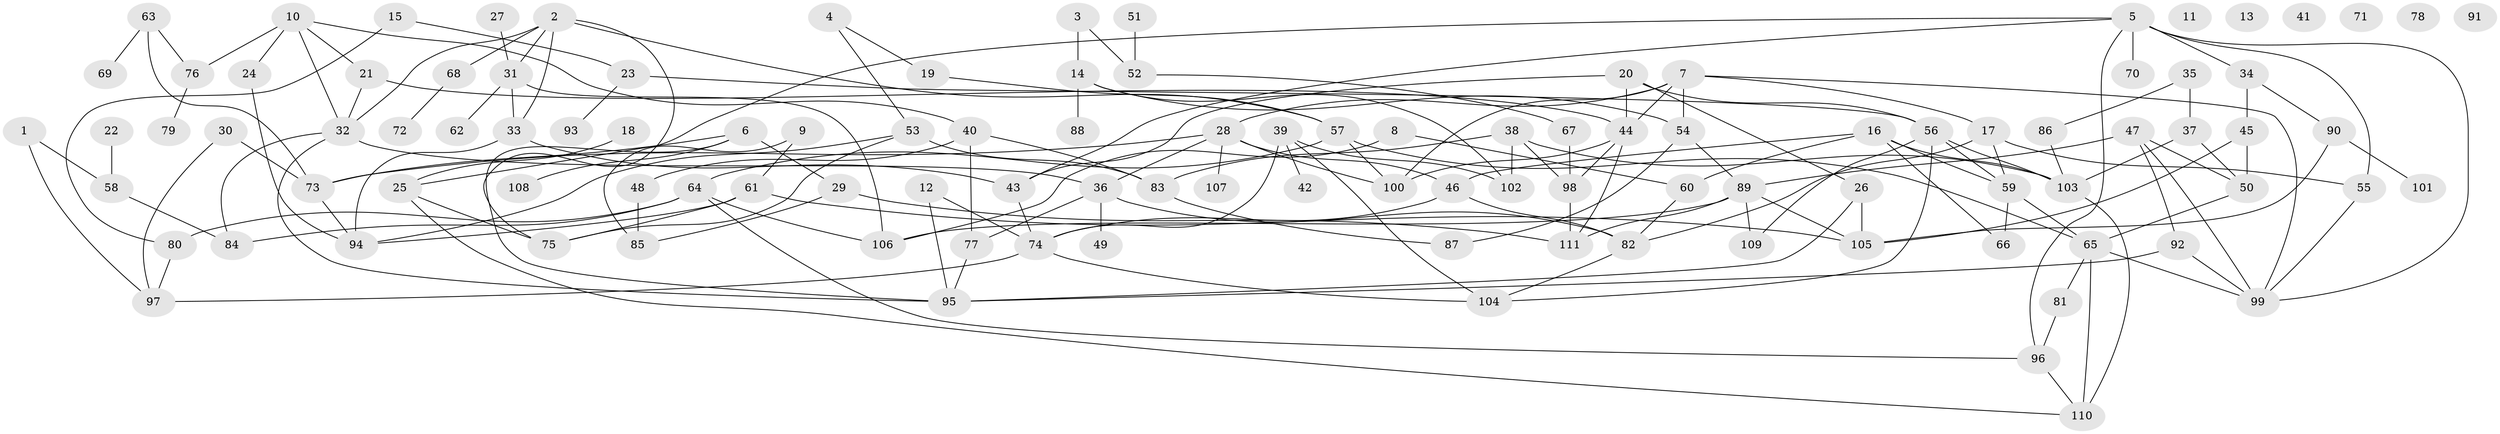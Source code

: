 // coarse degree distribution, {3: 0.13636363636363635, 17: 0.022727272727272728, 4: 0.11363636363636363, 2: 0.18181818181818182, 8: 0.045454545454545456, 10: 0.022727272727272728, 5: 0.11363636363636363, 11: 0.045454545454545456, 0: 0.13636363636363635, 1: 0.06818181818181818, 7: 0.06818181818181818, 6: 0.045454545454545456}
// Generated by graph-tools (version 1.1) at 2025/16/03/04/25 18:16:27]
// undirected, 111 vertices, 176 edges
graph export_dot {
graph [start="1"]
  node [color=gray90,style=filled];
  1;
  2;
  3;
  4;
  5;
  6;
  7;
  8;
  9;
  10;
  11;
  12;
  13;
  14;
  15;
  16;
  17;
  18;
  19;
  20;
  21;
  22;
  23;
  24;
  25;
  26;
  27;
  28;
  29;
  30;
  31;
  32;
  33;
  34;
  35;
  36;
  37;
  38;
  39;
  40;
  41;
  42;
  43;
  44;
  45;
  46;
  47;
  48;
  49;
  50;
  51;
  52;
  53;
  54;
  55;
  56;
  57;
  58;
  59;
  60;
  61;
  62;
  63;
  64;
  65;
  66;
  67;
  68;
  69;
  70;
  71;
  72;
  73;
  74;
  75;
  76;
  77;
  78;
  79;
  80;
  81;
  82;
  83;
  84;
  85;
  86;
  87;
  88;
  89;
  90;
  91;
  92;
  93;
  94;
  95;
  96;
  97;
  98;
  99;
  100;
  101;
  102;
  103;
  104;
  105;
  106;
  107;
  108;
  109;
  110;
  111;
  1 -- 58;
  1 -- 97;
  2 -- 31;
  2 -- 32;
  2 -- 33;
  2 -- 57;
  2 -- 68;
  2 -- 75;
  3 -- 14;
  3 -- 52;
  4 -- 19;
  4 -- 53;
  5 -- 25;
  5 -- 34;
  5 -- 43;
  5 -- 55;
  5 -- 70;
  5 -- 96;
  5 -- 99;
  6 -- 29;
  6 -- 73;
  6 -- 95;
  6 -- 108;
  7 -- 17;
  7 -- 28;
  7 -- 44;
  7 -- 54;
  7 -- 99;
  7 -- 100;
  8 -- 60;
  8 -- 106;
  9 -- 61;
  9 -- 85;
  10 -- 21;
  10 -- 24;
  10 -- 32;
  10 -- 40;
  10 -- 76;
  12 -- 74;
  12 -- 95;
  14 -- 54;
  14 -- 88;
  14 -- 102;
  15 -- 23;
  15 -- 80;
  16 -- 46;
  16 -- 59;
  16 -- 60;
  16 -- 66;
  16 -- 103;
  17 -- 55;
  17 -- 59;
  17 -- 82;
  18 -- 25;
  19 -- 57;
  20 -- 26;
  20 -- 43;
  20 -- 44;
  20 -- 56;
  21 -- 32;
  21 -- 44;
  22 -- 58;
  23 -- 56;
  23 -- 93;
  24 -- 94;
  25 -- 75;
  25 -- 110;
  26 -- 95;
  26 -- 105;
  27 -- 31;
  28 -- 36;
  28 -- 46;
  28 -- 73;
  28 -- 100;
  28 -- 107;
  29 -- 85;
  29 -- 111;
  30 -- 73;
  30 -- 97;
  31 -- 33;
  31 -- 62;
  31 -- 106;
  32 -- 36;
  32 -- 84;
  32 -- 95;
  33 -- 43;
  33 -- 94;
  34 -- 45;
  34 -- 90;
  35 -- 37;
  35 -- 86;
  36 -- 49;
  36 -- 77;
  36 -- 82;
  37 -- 50;
  37 -- 103;
  38 -- 83;
  38 -- 98;
  38 -- 102;
  38 -- 103;
  39 -- 42;
  39 -- 74;
  39 -- 102;
  39 -- 104;
  40 -- 48;
  40 -- 77;
  40 -- 83;
  43 -- 74;
  44 -- 98;
  44 -- 100;
  44 -- 111;
  45 -- 50;
  45 -- 105;
  46 -- 74;
  46 -- 82;
  47 -- 50;
  47 -- 89;
  47 -- 92;
  47 -- 99;
  48 -- 85;
  50 -- 65;
  51 -- 52;
  52 -- 67;
  53 -- 75;
  53 -- 83;
  53 -- 94;
  54 -- 87;
  54 -- 89;
  55 -- 99;
  56 -- 59;
  56 -- 103;
  56 -- 104;
  56 -- 109;
  57 -- 64;
  57 -- 65;
  57 -- 100;
  58 -- 84;
  59 -- 65;
  59 -- 66;
  60 -- 82;
  61 -- 75;
  61 -- 94;
  61 -- 105;
  63 -- 69;
  63 -- 73;
  63 -- 76;
  64 -- 80;
  64 -- 84;
  64 -- 96;
  64 -- 106;
  65 -- 81;
  65 -- 99;
  65 -- 110;
  67 -- 98;
  68 -- 72;
  73 -- 94;
  74 -- 97;
  74 -- 104;
  76 -- 79;
  77 -- 95;
  80 -- 97;
  81 -- 96;
  82 -- 104;
  83 -- 87;
  86 -- 103;
  89 -- 105;
  89 -- 106;
  89 -- 109;
  89 -- 111;
  90 -- 101;
  90 -- 105;
  92 -- 95;
  92 -- 99;
  96 -- 110;
  98 -- 111;
  103 -- 110;
}
